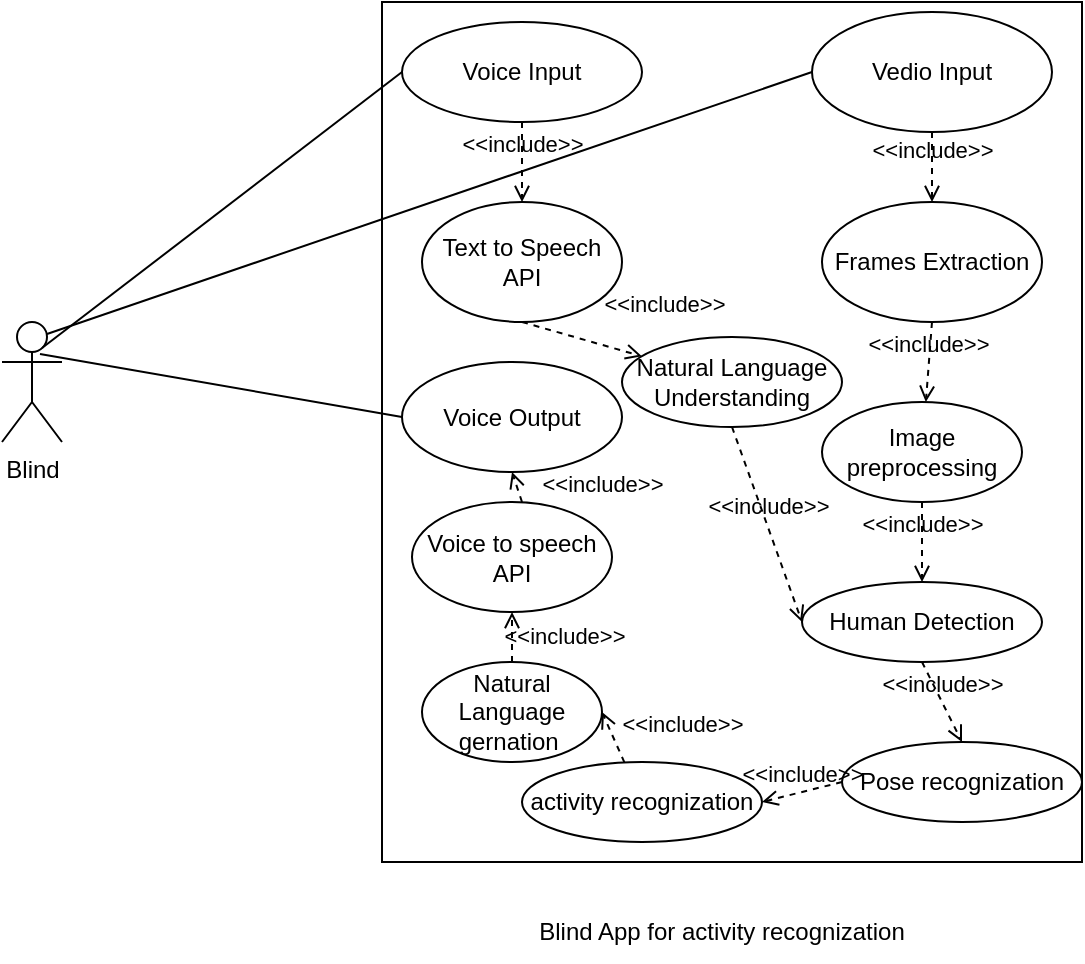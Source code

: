 <mxfile version="20.8.17" type="github">
  <diagram name="Page-1" id="c4acf3e9-155e-7222-9cf6-157b1a14988f">
    <mxGraphModel dx="806" dy="495" grid="1" gridSize="10" guides="1" tooltips="1" connect="1" arrows="1" fold="1" page="1" pageScale="1" pageWidth="850" pageHeight="1100" background="none" math="0" shadow="0">
      <root>
        <mxCell id="0" />
        <mxCell id="1" parent="0" />
        <mxCell id="MUdtubms9sKat610m0NK-1" value="Blind" style="shape=umlActor;verticalLabelPosition=bottom;verticalAlign=top;html=1;" parent="1" vertex="1">
          <mxGeometry x="80" y="180" width="30" height="60" as="geometry" />
        </mxCell>
        <mxCell id="oqH2r3hoesfP-rXsv06T-1" value="" style="rounded=0;whiteSpace=wrap;html=1;" parent="1" vertex="1">
          <mxGeometry x="270" y="20" width="350" height="430" as="geometry" />
        </mxCell>
        <mxCell id="oqH2r3hoesfP-rXsv06T-2" value="Voice Input&lt;br&gt;" style="ellipse;whiteSpace=wrap;html=1;" parent="1" vertex="1">
          <mxGeometry x="280" y="30" width="120" height="50" as="geometry" />
        </mxCell>
        <mxCell id="oqH2r3hoesfP-rXsv06T-5" value="Human Detection" style="ellipse;whiteSpace=wrap;html=1;" parent="1" vertex="1">
          <mxGeometry x="480" y="310" width="120" height="40" as="geometry" />
        </mxCell>
        <mxCell id="oqH2r3hoesfP-rXsv06T-7" value="Pose recognization" style="ellipse;whiteSpace=wrap;html=1;" parent="1" vertex="1">
          <mxGeometry x="500" y="390" width="120" height="40" as="geometry" />
        </mxCell>
        <mxCell id="oqH2r3hoesfP-rXsv06T-9" value="activity recognization" style="ellipse;whiteSpace=wrap;html=1;" parent="1" vertex="1">
          <mxGeometry x="340" y="400" width="120" height="40" as="geometry" />
        </mxCell>
        <mxCell id="oqH2r3hoesfP-rXsv06T-25" value="" style="endArrow=none;html=1;rounded=0;exitX=0.667;exitY=0.217;exitDx=0;exitDy=0;exitPerimeter=0;entryX=0;entryY=0.5;entryDx=0;entryDy=0;" parent="1" source="MUdtubms9sKat610m0NK-1" target="oqH2r3hoesfP-rXsv06T-2" edge="1">
          <mxGeometry width="50" height="50" relative="1" as="geometry">
            <mxPoint x="400" y="240" as="sourcePoint" />
            <mxPoint x="450" y="190" as="targetPoint" />
          </mxGeometry>
        </mxCell>
        <mxCell id="oqH2r3hoesfP-rXsv06T-26" value="" style="endArrow=none;html=1;rounded=0;exitX=0.633;exitY=0.267;exitDx=0;exitDy=0;exitPerimeter=0;entryX=0;entryY=0.5;entryDx=0;entryDy=0;" parent="1" source="MUdtubms9sKat610m0NK-1" target="_L6sqoVfj-dottWTr9gs-26" edge="1">
          <mxGeometry width="50" height="50" relative="1" as="geometry">
            <mxPoint x="400" y="240" as="sourcePoint" />
            <mxPoint x="450" y="190" as="targetPoint" />
          </mxGeometry>
        </mxCell>
        <mxCell id="5HGqPdkZUGQOOS4ODPPs-8" value="Blind App for activity recognization" style="text;html=1;strokeColor=none;fillColor=none;align=center;verticalAlign=middle;whiteSpace=wrap;rounded=0;" parent="1" vertex="1">
          <mxGeometry x="320" y="470" width="240" height="30" as="geometry" />
        </mxCell>
        <mxCell id="Fp-pKQvzpCtLGCdYh4g_-1" value="Vedio Input" style="ellipse;whiteSpace=wrap;html=1;" parent="1" vertex="1">
          <mxGeometry x="485" y="25" width="120" height="60" as="geometry" />
        </mxCell>
        <mxCell id="Fp-pKQvzpCtLGCdYh4g_-3" value="" style="endArrow=none;html=1;rounded=0;exitX=0.75;exitY=0.1;exitDx=0;exitDy=0;exitPerimeter=0;entryX=0;entryY=0.5;entryDx=0;entryDy=0;" parent="1" source="MUdtubms9sKat610m0NK-1" target="Fp-pKQvzpCtLGCdYh4g_-1" edge="1">
          <mxGeometry width="50" height="50" relative="1" as="geometry">
            <mxPoint x="400" y="290" as="sourcePoint" />
            <mxPoint x="450" y="240" as="targetPoint" />
          </mxGeometry>
        </mxCell>
        <mxCell id="Fp-pKQvzpCtLGCdYh4g_-9" value="Text to Speech API" style="ellipse;whiteSpace=wrap;html=1;" parent="1" vertex="1">
          <mxGeometry x="290" y="120" width="100" height="60" as="geometry" />
        </mxCell>
        <mxCell id="_L6sqoVfj-dottWTr9gs-1" value="&amp;lt;&amp;lt;include&amp;gt;&amp;gt;" style="html=1;verticalAlign=bottom;labelBackgroundColor=none;endArrow=open;endFill=0;dashed=1;rounded=0;exitX=0.5;exitY=1;exitDx=0;exitDy=0;" edge="1" parent="1" source="oqH2r3hoesfP-rXsv06T-2" target="Fp-pKQvzpCtLGCdYh4g_-9">
          <mxGeometry width="160" relative="1" as="geometry">
            <mxPoint x="330" y="260" as="sourcePoint" />
            <mxPoint x="490" y="260" as="targetPoint" />
          </mxGeometry>
        </mxCell>
        <mxCell id="_L6sqoVfj-dottWTr9gs-2" value="Natural Language Understanding" style="ellipse;whiteSpace=wrap;html=1;" vertex="1" parent="1">
          <mxGeometry x="390" y="187.5" width="110" height="45" as="geometry" />
        </mxCell>
        <mxCell id="_L6sqoVfj-dottWTr9gs-3" value="&amp;lt;&amp;lt;include&amp;gt;&amp;gt;" style="html=1;verticalAlign=bottom;labelBackgroundColor=none;endArrow=open;endFill=0;dashed=1;rounded=0;exitX=0.5;exitY=1;exitDx=0;exitDy=0;" edge="1" parent="1" source="Fp-pKQvzpCtLGCdYh4g_-9" target="_L6sqoVfj-dottWTr9gs-2">
          <mxGeometry x="1" y="20" width="160" relative="1" as="geometry">
            <mxPoint x="330" y="260" as="sourcePoint" />
            <mxPoint x="490" y="260" as="targetPoint" />
            <mxPoint x="5" y="2" as="offset" />
          </mxGeometry>
        </mxCell>
        <mxCell id="_L6sqoVfj-dottWTr9gs-4" value="Frames Extraction" style="ellipse;whiteSpace=wrap;html=1;" vertex="1" parent="1">
          <mxGeometry x="490" y="120" width="110" height="60" as="geometry" />
        </mxCell>
        <mxCell id="_L6sqoVfj-dottWTr9gs-7" style="edgeStyle=orthogonalEdgeStyle;rounded=0;orthogonalLoop=1;jettySize=auto;html=1;exitX=0.5;exitY=1;exitDx=0;exitDy=0;" edge="1" parent="1" source="oqH2r3hoesfP-rXsv06T-5" target="oqH2r3hoesfP-rXsv06T-5">
          <mxGeometry relative="1" as="geometry" />
        </mxCell>
        <mxCell id="_L6sqoVfj-dottWTr9gs-9" value="&amp;lt;&amp;lt;include&amp;gt;&amp;gt;" style="html=1;verticalAlign=bottom;labelBackgroundColor=none;endArrow=open;endFill=0;dashed=1;rounded=0;exitX=0.5;exitY=1;exitDx=0;exitDy=0;" edge="1" parent="1" source="Fp-pKQvzpCtLGCdYh4g_-1" target="_L6sqoVfj-dottWTr9gs-4">
          <mxGeometry width="160" relative="1" as="geometry">
            <mxPoint x="340" y="260" as="sourcePoint" />
            <mxPoint x="500" y="260" as="targetPoint" />
          </mxGeometry>
        </mxCell>
        <mxCell id="_L6sqoVfj-dottWTr9gs-12" value="Image preprocessing" style="ellipse;whiteSpace=wrap;html=1;" vertex="1" parent="1">
          <mxGeometry x="490" y="220" width="100" height="50" as="geometry" />
        </mxCell>
        <mxCell id="_L6sqoVfj-dottWTr9gs-14" value="&amp;lt;&amp;lt;include&amp;gt;&amp;gt;" style="html=1;verticalAlign=bottom;labelBackgroundColor=none;endArrow=open;endFill=0;dashed=1;rounded=0;exitX=0.5;exitY=1;exitDx=0;exitDy=0;" edge="1" parent="1" source="_L6sqoVfj-dottWTr9gs-4" target="_L6sqoVfj-dottWTr9gs-12">
          <mxGeometry width="160" relative="1" as="geometry">
            <mxPoint x="230" y="250" as="sourcePoint" />
            <mxPoint x="390" y="250" as="targetPoint" />
          </mxGeometry>
        </mxCell>
        <mxCell id="_L6sqoVfj-dottWTr9gs-17" value="&amp;lt;&amp;lt;include&amp;gt;&amp;gt;" style="html=1;verticalAlign=bottom;labelBackgroundColor=none;endArrow=open;endFill=0;dashed=1;rounded=0;exitX=0.5;exitY=1;exitDx=0;exitDy=0;entryX=0;entryY=0.5;entryDx=0;entryDy=0;" edge="1" parent="1" source="_L6sqoVfj-dottWTr9gs-2" target="oqH2r3hoesfP-rXsv06T-5">
          <mxGeometry width="160" relative="1" as="geometry">
            <mxPoint x="230" y="250" as="sourcePoint" />
            <mxPoint x="390" y="250" as="targetPoint" />
          </mxGeometry>
        </mxCell>
        <mxCell id="_L6sqoVfj-dottWTr9gs-18" value="&amp;lt;&amp;lt;include&amp;gt;&amp;gt;" style="html=1;verticalAlign=bottom;labelBackgroundColor=none;endArrow=open;endFill=0;dashed=1;rounded=0;" edge="1" parent="1" source="_L6sqoVfj-dottWTr9gs-12" target="oqH2r3hoesfP-rXsv06T-5">
          <mxGeometry width="160" relative="1" as="geometry">
            <mxPoint x="230" y="250" as="sourcePoint" />
            <mxPoint x="390" y="250" as="targetPoint" />
          </mxGeometry>
        </mxCell>
        <mxCell id="_L6sqoVfj-dottWTr9gs-19" value="&amp;lt;&amp;lt;include&amp;gt;&amp;gt;" style="html=1;verticalAlign=bottom;labelBackgroundColor=none;endArrow=open;endFill=0;dashed=1;rounded=0;exitX=0.5;exitY=1;exitDx=0;exitDy=0;entryX=0.5;entryY=0;entryDx=0;entryDy=0;" edge="1" parent="1" source="oqH2r3hoesfP-rXsv06T-5" target="oqH2r3hoesfP-rXsv06T-7">
          <mxGeometry width="160" relative="1" as="geometry">
            <mxPoint x="230" y="250" as="sourcePoint" />
            <mxPoint x="390" y="250" as="targetPoint" />
          </mxGeometry>
        </mxCell>
        <mxCell id="_L6sqoVfj-dottWTr9gs-20" value="&amp;lt;&amp;lt;include&amp;gt;&amp;gt;" style="html=1;verticalAlign=bottom;labelBackgroundColor=none;endArrow=open;endFill=0;dashed=1;rounded=0;exitX=0;exitY=0.5;exitDx=0;exitDy=0;entryX=1;entryY=0.5;entryDx=0;entryDy=0;" edge="1" parent="1" source="oqH2r3hoesfP-rXsv06T-7" target="oqH2r3hoesfP-rXsv06T-9">
          <mxGeometry width="160" relative="1" as="geometry">
            <mxPoint x="230" y="250" as="sourcePoint" />
            <mxPoint x="390" y="250" as="targetPoint" />
          </mxGeometry>
        </mxCell>
        <mxCell id="_L6sqoVfj-dottWTr9gs-21" value="Natural Language gernation&amp;nbsp;" style="ellipse;whiteSpace=wrap;html=1;" vertex="1" parent="1">
          <mxGeometry x="290" y="350" width="90" height="50" as="geometry" />
        </mxCell>
        <mxCell id="_L6sqoVfj-dottWTr9gs-23" value="&amp;lt;&amp;lt;include&amp;gt;&amp;gt;" style="html=1;verticalAlign=bottom;labelBackgroundColor=none;endArrow=open;endFill=0;dashed=1;rounded=0;entryX=1;entryY=0.5;entryDx=0;entryDy=0;" edge="1" parent="1" source="oqH2r3hoesfP-rXsv06T-9" target="_L6sqoVfj-dottWTr9gs-21">
          <mxGeometry x="-1" y="-31" width="160" relative="1" as="geometry">
            <mxPoint x="230" y="220" as="sourcePoint" />
            <mxPoint x="390" y="220" as="targetPoint" />
            <mxPoint y="2" as="offset" />
          </mxGeometry>
        </mxCell>
        <mxCell id="_L6sqoVfj-dottWTr9gs-24" value="Voice to speech API" style="ellipse;whiteSpace=wrap;html=1;" vertex="1" parent="1">
          <mxGeometry x="285" y="270" width="100" height="55" as="geometry" />
        </mxCell>
        <mxCell id="_L6sqoVfj-dottWTr9gs-25" value="&amp;lt;&amp;lt;include&amp;gt;&amp;gt;" style="html=1;verticalAlign=bottom;labelBackgroundColor=none;endArrow=open;endFill=0;dashed=1;rounded=0;exitX=0.5;exitY=0;exitDx=0;exitDy=0;entryX=0.5;entryY=1;entryDx=0;entryDy=0;" edge="1" parent="1" source="_L6sqoVfj-dottWTr9gs-21" target="_L6sqoVfj-dottWTr9gs-24">
          <mxGeometry x="-0.651" y="-26" width="160" relative="1" as="geometry">
            <mxPoint x="230" y="270" as="sourcePoint" />
            <mxPoint x="390" y="270" as="targetPoint" />
            <mxPoint as="offset" />
          </mxGeometry>
        </mxCell>
        <mxCell id="_L6sqoVfj-dottWTr9gs-26" value="Voice Output" style="ellipse;whiteSpace=wrap;html=1;" vertex="1" parent="1">
          <mxGeometry x="280" y="200" width="110" height="55" as="geometry" />
        </mxCell>
        <mxCell id="_L6sqoVfj-dottWTr9gs-27" value="&amp;lt;&amp;lt;include&amp;gt;&amp;gt;" style="html=1;verticalAlign=bottom;labelBackgroundColor=none;endArrow=open;endFill=0;dashed=1;rounded=0;entryX=0.5;entryY=1;entryDx=0;entryDy=0;" edge="1" parent="1" target="_L6sqoVfj-dottWTr9gs-26">
          <mxGeometry x="-1" y="-40" width="160" relative="1" as="geometry">
            <mxPoint x="340" y="270" as="sourcePoint" />
            <mxPoint x="390" y="270" as="targetPoint" />
            <mxPoint x="2" y="13" as="offset" />
          </mxGeometry>
        </mxCell>
      </root>
    </mxGraphModel>
  </diagram>
</mxfile>

